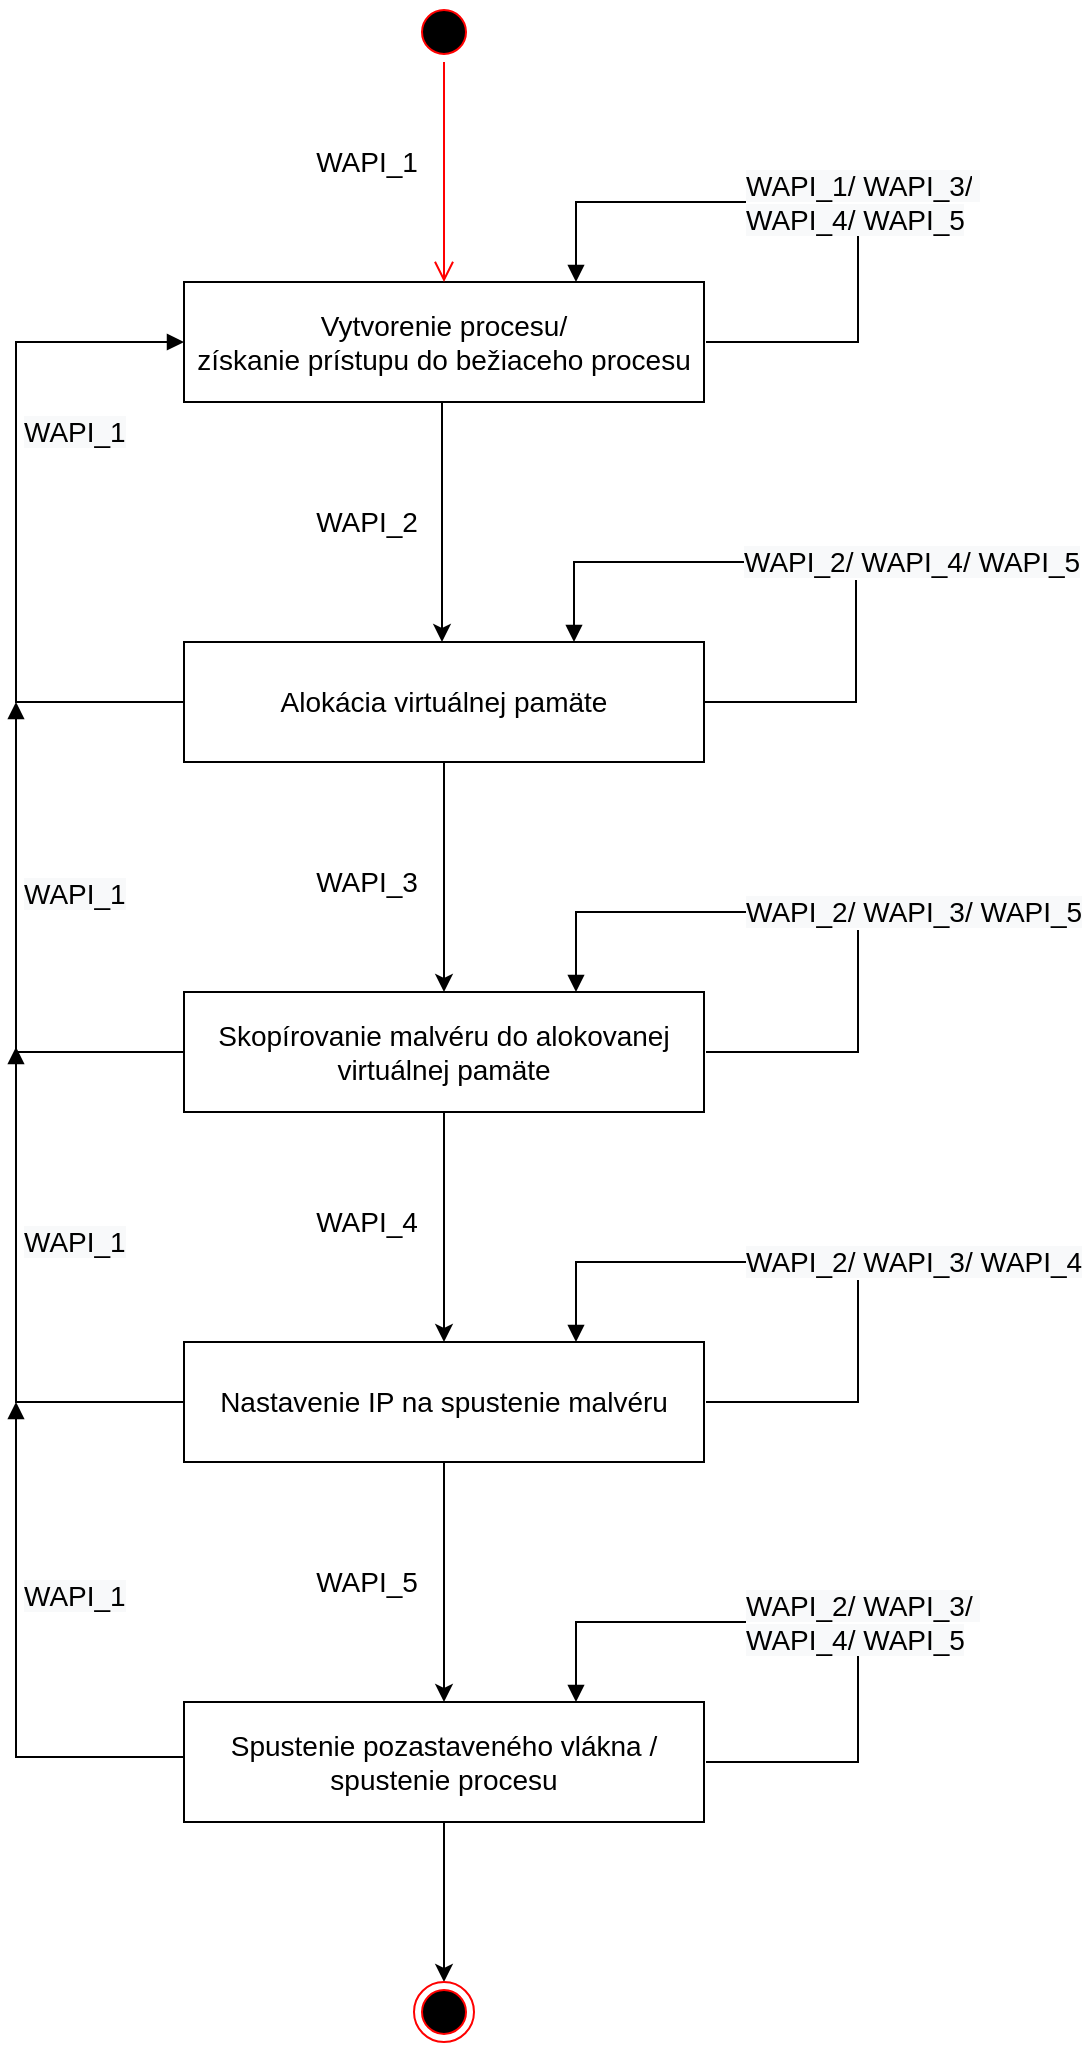 <mxfile version="13.1.14" type="device"><diagram id="Y6aJrYFt6ZVoB8-CAj4z" name="Page-1"><mxGraphModel dx="1038" dy="499" grid="1" gridSize="10" guides="1" tooltips="1" connect="1" arrows="1" fold="1" page="1" pageScale="1" pageWidth="827" pageHeight="1169" math="0" shadow="0"><root><mxCell id="0"/><mxCell id="1" parent="0"/><mxCell id="kTZIZ7-l3gT3kUIv5YvM-15" style="edgeStyle=orthogonalEdgeStyle;rounded=0;orthogonalLoop=1;jettySize=auto;html=1;entryX=0.5;entryY=0;entryDx=0;entryDy=0;" parent="1" edge="1"><mxGeometry relative="1" as="geometry"><mxPoint x="413" y="260" as="sourcePoint"/><mxPoint x="413" y="380" as="targetPoint"/></mxGeometry></mxCell><mxCell id="kTZIZ7-l3gT3kUIv5YvM-2" value="&lt;font style=&quot;font-size: 14px&quot;&gt;Vytvorenie procesu/&lt;br&gt;získanie prístupu do bežiaceho procesu&lt;/font&gt;" style="rounded=0;whiteSpace=wrap;html=1;" parent="1" vertex="1"><mxGeometry x="284" y="200" width="260" height="60" as="geometry"/></mxCell><mxCell id="kTZIZ7-l3gT3kUIv5YvM-13" style="edgeStyle=orthogonalEdgeStyle;rounded=0;orthogonalLoop=1;jettySize=auto;html=1;entryX=0.5;entryY=0;entryDx=0;entryDy=0;" parent="1" source="kTZIZ7-l3gT3kUIv5YvM-3" target="kTZIZ7-l3gT3kUIv5YvM-4" edge="1"><mxGeometry relative="1" as="geometry"/></mxCell><mxCell id="kTZIZ7-l3gT3kUIv5YvM-3" value="&lt;span style=&quot;font-size: 14px&quot;&gt;Alokácia virtuálnej pamäte&lt;/span&gt;" style="rounded=0;whiteSpace=wrap;html=1;" parent="1" vertex="1"><mxGeometry x="284" y="380" width="260" height="60" as="geometry"/></mxCell><mxCell id="kTZIZ7-l3gT3kUIv5YvM-12" style="edgeStyle=orthogonalEdgeStyle;rounded=0;orthogonalLoop=1;jettySize=auto;html=1;entryX=0.5;entryY=0;entryDx=0;entryDy=0;" parent="1" source="kTZIZ7-l3gT3kUIv5YvM-4" target="kTZIZ7-l3gT3kUIv5YvM-5" edge="1"><mxGeometry relative="1" as="geometry"/></mxCell><mxCell id="kTZIZ7-l3gT3kUIv5YvM-4" value="&lt;span style=&quot;font-size: 14px&quot;&gt;Skopírovanie malvéru do alokovanej virtuálnej pamäte&lt;/span&gt;" style="rounded=0;whiteSpace=wrap;html=1;" parent="1" vertex="1"><mxGeometry x="284" y="555" width="260" height="60" as="geometry"/></mxCell><mxCell id="kTZIZ7-l3gT3kUIv5YvM-11" style="edgeStyle=orthogonalEdgeStyle;rounded=0;orthogonalLoop=1;jettySize=auto;html=1;entryX=0.5;entryY=0;entryDx=0;entryDy=0;" parent="1" source="kTZIZ7-l3gT3kUIv5YvM-5" target="kTZIZ7-l3gT3kUIv5YvM-6" edge="1"><mxGeometry relative="1" as="geometry"/></mxCell><mxCell id="kTZIZ7-l3gT3kUIv5YvM-5" value="&lt;span style=&quot;font-size: 14px&quot;&gt;Nastavenie IP na spustenie malvéru&lt;/span&gt;" style="rounded=0;whiteSpace=wrap;html=1;" parent="1" vertex="1"><mxGeometry x="284" y="730" width="260" height="60" as="geometry"/></mxCell><mxCell id="Te5pKfVqlNjx0CKis1d5-7" style="edgeStyle=orthogonalEdgeStyle;rounded=0;orthogonalLoop=1;jettySize=auto;html=1;entryX=0.5;entryY=0;entryDx=0;entryDy=0;" edge="1" parent="1" source="kTZIZ7-l3gT3kUIv5YvM-6" target="Te5pKfVqlNjx0CKis1d5-6"><mxGeometry relative="1" as="geometry"/></mxCell><mxCell id="kTZIZ7-l3gT3kUIv5YvM-6" value="&lt;span style=&quot;font-size: 14px&quot;&gt;Spustenie pozastaveného vlákna /&lt;br&gt;spustenie procesu&lt;br&gt;&lt;/span&gt;" style="rounded=0;whiteSpace=wrap;html=1;" parent="1" vertex="1"><mxGeometry x="284" y="910" width="260" height="60" as="geometry"/></mxCell><mxCell id="kTZIZ7-l3gT3kUIv5YvM-20" value="&lt;span style=&quot;font-size: 14px&quot;&gt;WAPI_2&lt;/span&gt;" style="text;html=1;align=center;verticalAlign=middle;resizable=0;points=[];autosize=1;" parent="1" vertex="1"><mxGeometry x="340" y="310" width="70" height="20" as="geometry"/></mxCell><mxCell id="kTZIZ7-l3gT3kUIv5YvM-21" value="&lt;span style=&quot;font-size: 14px&quot;&gt;WAPI_3&lt;/span&gt;" style="text;html=1;align=center;verticalAlign=middle;resizable=0;points=[];autosize=1;" parent="1" vertex="1"><mxGeometry x="340" y="490" width="70" height="20" as="geometry"/></mxCell><mxCell id="kTZIZ7-l3gT3kUIv5YvM-26" value="&lt;span style=&quot;font-size: 14px&quot;&gt;WAPI_4&lt;/span&gt;" style="text;html=1;align=center;verticalAlign=middle;resizable=0;points=[];autosize=1;" parent="1" vertex="1"><mxGeometry x="340" y="660" width="70" height="20" as="geometry"/></mxCell><mxCell id="kTZIZ7-l3gT3kUIv5YvM-27" value="&lt;span style=&quot;font-size: 14px&quot;&gt;WAPI_5&lt;/span&gt;" style="text;html=1;align=center;verticalAlign=middle;resizable=0;points=[];autosize=1;" parent="1" vertex="1"><mxGeometry x="340" y="840" width="70" height="20" as="geometry"/></mxCell><mxCell id="kTZIZ7-l3gT3kUIv5YvM-28" value="&lt;span style=&quot;font-size: 14px&quot;&gt;WAPI_1&lt;/span&gt;" style="text;html=1;align=center;verticalAlign=middle;resizable=0;points=[];autosize=1;" parent="1" vertex="1"><mxGeometry x="340" y="130" width="70" height="20" as="geometry"/></mxCell><mxCell id="kTZIZ7-l3gT3kUIv5YvM-39" value="&lt;span style=&quot;font-size: 14px ; text-align: center ; background-color: rgb(248 , 249 , 250)&quot;&gt;WAPI_2/&amp;nbsp;&lt;/span&gt;&lt;span style=&quot;font-size: 14px ; text-align: center ; background-color: rgb(248 , 249 , 250)&quot;&gt;WAPI_4/&amp;nbsp;&lt;/span&gt;&lt;span style=&quot;font-size: 14px ; text-align: center ; background-color: rgb(248 , 249 , 250)&quot;&gt;WAPI_5&lt;/span&gt;" style="edgeStyle=orthogonalEdgeStyle;html=1;align=left;spacingLeft=2;endArrow=block;rounded=0;exitX=1;exitY=0.5;exitDx=0;exitDy=0;" parent="1" source="kTZIZ7-l3gT3kUIv5YvM-3" edge="1"><mxGeometry x="0.26" relative="1" as="geometry"><mxPoint x="405" y="660" as="sourcePoint"/><Array as="points"><mxPoint x="620" y="410"/><mxPoint x="620" y="340"/><mxPoint x="479" y="340"/></Array><mxPoint x="479" y="380" as="targetPoint"/><mxPoint as="offset"/></mxGeometry></mxCell><mxCell id="kTZIZ7-l3gT3kUIv5YvM-40" value="&lt;span style=&quot;font-size: 14px ; text-align: center ; background-color: rgb(248 , 249 , 250)&quot;&gt;WAPI_2/&amp;nbsp;&lt;/span&gt;&lt;span style=&quot;font-size: 14px ; text-align: center ; background-color: rgb(248 , 249 , 250)&quot;&gt;WAPI_3/&amp;nbsp;&lt;/span&gt;&lt;span style=&quot;font-size: 14px ; text-align: center ; background-color: rgb(248 , 249 , 250)&quot;&gt;WAPI_5&lt;/span&gt;" style="edgeStyle=orthogonalEdgeStyle;html=1;align=left;spacingLeft=2;endArrow=block;rounded=0;exitX=1;exitY=0.5;exitDx=0;exitDy=0;" parent="1" edge="1"><mxGeometry x="0.26" relative="1" as="geometry"><mxPoint x="545" y="585" as="sourcePoint"/><Array as="points"><mxPoint x="621" y="585"/><mxPoint x="621" y="515"/><mxPoint x="480" y="515"/></Array><mxPoint x="480" y="555" as="targetPoint"/><mxPoint as="offset"/></mxGeometry></mxCell><mxCell id="kTZIZ7-l3gT3kUIv5YvM-41" value="&lt;span style=&quot;font-size: 14px ; text-align: center ; background-color: rgb(248 , 249 , 250)&quot;&gt;WAPI_2/&amp;nbsp;&lt;/span&gt;&lt;span style=&quot;font-size: 14px ; text-align: center ; background-color: rgb(248 , 249 , 250)&quot;&gt;WAPI_3/&amp;nbsp;&lt;/span&gt;&lt;span style=&quot;font-size: 14px ; text-align: center ; background-color: rgb(248 , 249 , 250)&quot;&gt;WAPI_4&lt;/span&gt;" style="edgeStyle=orthogonalEdgeStyle;html=1;align=left;spacingLeft=2;endArrow=block;rounded=0;exitX=1;exitY=0.5;exitDx=0;exitDy=0;" parent="1" edge="1"><mxGeometry x="0.26" relative="1" as="geometry"><mxPoint x="545" y="760" as="sourcePoint"/><Array as="points"><mxPoint x="621" y="760"/><mxPoint x="621" y="690"/><mxPoint x="480" y="690"/></Array><mxPoint x="480" y="730" as="targetPoint"/><mxPoint as="offset"/></mxGeometry></mxCell><mxCell id="kTZIZ7-l3gT3kUIv5YvM-42" value="&lt;span style=&quot;font-size: 14px ; text-align: center ; background-color: rgb(248 , 249 , 250)&quot;&gt;WAPI_2/&amp;nbsp;&lt;/span&gt;&lt;span style=&quot;font-size: 14px ; text-align: center ; background-color: rgb(248 , 249 , 250)&quot;&gt;WAPI_3/&amp;nbsp;&lt;/span&gt;&lt;span style=&quot;font-size: 14px ; text-align: center ; background-color: rgb(248 , 249 , 250)&quot;&gt;&lt;br&gt;&lt;/span&gt;&lt;span style=&quot;font-size: 14px ; text-align: center ; background-color: rgb(248 , 249 , 250)&quot;&gt;WAPI_4/&amp;nbsp;&lt;/span&gt;&lt;span style=&quot;font-size: 14px ; text-align: center ; background-color: rgb(248 , 249 , 250)&quot;&gt;WAPI_5&lt;/span&gt;" style="edgeStyle=orthogonalEdgeStyle;html=1;align=left;spacingLeft=2;endArrow=block;rounded=0;exitX=1;exitY=0.5;exitDx=0;exitDy=0;" parent="1" edge="1"><mxGeometry x="0.26" relative="1" as="geometry"><mxPoint x="545" y="940" as="sourcePoint"/><Array as="points"><mxPoint x="621" y="940"/><mxPoint x="621" y="870"/><mxPoint x="480" y="870"/></Array><mxPoint x="480" y="910" as="targetPoint"/><mxPoint as="offset"/></mxGeometry></mxCell><mxCell id="kTZIZ7-l3gT3kUIv5YvM-43" value="&lt;span style=&quot;font-size: 14px ; text-align: center ; background-color: rgb(248 , 249 , 250)&quot;&gt;WAPI_1&lt;/span&gt;" style="edgeStyle=orthogonalEdgeStyle;html=1;align=left;spacingLeft=2;endArrow=block;rounded=0;exitX=0;exitY=0.5;exitDx=0;exitDy=0;entryX=0;entryY=0.5;entryDx=0;entryDy=0;" parent="1" source="kTZIZ7-l3gT3kUIv5YvM-3" target="kTZIZ7-l3gT3kUIv5YvM-2" edge="1"><mxGeometry x="0.26" relative="1" as="geometry"><mxPoint x="554" y="420" as="sourcePoint"/><Array as="points"><mxPoint x="200" y="410"/><mxPoint x="200" y="230"/></Array><mxPoint x="489" y="390" as="targetPoint"/><mxPoint as="offset"/></mxGeometry></mxCell><mxCell id="kTZIZ7-l3gT3kUIv5YvM-47" value="&lt;span style=&quot;font-size: 14px ; text-align: center ; background-color: rgb(248 , 249 , 250)&quot;&gt;WAPI_1&lt;/span&gt;" style="edgeStyle=orthogonalEdgeStyle;html=1;align=left;spacingLeft=2;endArrow=block;rounded=0;exitX=0;exitY=0.5;exitDx=0;exitDy=0;" parent="1" source="kTZIZ7-l3gT3kUIv5YvM-4" edge="1"><mxGeometry x="0.26" relative="1" as="geometry"><mxPoint x="184" y="620" as="sourcePoint"/><Array as="points"><mxPoint x="200" y="585"/></Array><mxPoint x="200" y="410" as="targetPoint"/><mxPoint as="offset"/></mxGeometry></mxCell><mxCell id="kTZIZ7-l3gT3kUIv5YvM-48" value="&lt;span style=&quot;font-size: 14px ; text-align: center ; background-color: rgb(248 , 249 , 250)&quot;&gt;WAPI_1&lt;/span&gt;" style="edgeStyle=orthogonalEdgeStyle;html=1;align=left;spacingLeft=2;endArrow=block;rounded=0;exitX=0;exitY=0.5;exitDx=0;exitDy=0;" parent="1" edge="1"><mxGeometry x="0.26" relative="1" as="geometry"><mxPoint x="284" y="757.5" as="sourcePoint"/><Array as="points"><mxPoint x="284" y="760"/><mxPoint x="200" y="760"/></Array><mxPoint x="200" y="582.5" as="targetPoint"/><mxPoint as="offset"/></mxGeometry></mxCell><mxCell id="kTZIZ7-l3gT3kUIv5YvM-49" value="&lt;span style=&quot;font-size: 14px ; text-align: center ; background-color: rgb(248 , 249 , 250)&quot;&gt;WAPI_1&lt;/span&gt;" style="edgeStyle=orthogonalEdgeStyle;html=1;align=left;spacingLeft=2;endArrow=block;rounded=0;exitX=0;exitY=0.5;exitDx=0;exitDy=0;" parent="1" edge="1"><mxGeometry x="0.26" relative="1" as="geometry"><mxPoint x="284" y="937.5" as="sourcePoint"/><Array as="points"><mxPoint x="200" y="937.5"/></Array><mxPoint x="200" y="760" as="targetPoint"/><mxPoint as="offset"/></mxGeometry></mxCell><mxCell id="Te5pKfVqlNjx0CKis1d5-1" value="&lt;span style=&quot;font-size: 14px ; text-align: center ; background-color: rgb(248 , 249 , 250)&quot;&gt;WAPI_1/&amp;nbsp;&lt;/span&gt;&lt;span style=&quot;font-size: 14px ; text-align: center ; background-color: rgb(248 , 249 , 250)&quot;&gt;WAPI_3/&lt;/span&gt;&lt;span style=&quot;font-size: 14px ; text-align: center ; background-color: rgb(248 , 249 , 250)&quot;&gt;&amp;nbsp;&lt;br&gt;&lt;/span&gt;&lt;span style=&quot;font-size: 14px ; text-align: center ; background-color: rgb(248 , 249 , 250)&quot;&gt;WAPI_4/&amp;nbsp;&lt;/span&gt;&lt;span style=&quot;font-size: 14px ; text-align: center ; background-color: rgb(248 , 249 , 250)&quot;&gt;WAPI_5&lt;/span&gt;" style="edgeStyle=orthogonalEdgeStyle;html=1;align=left;spacingLeft=2;endArrow=block;rounded=0;exitX=1;exitY=0.5;exitDx=0;exitDy=0;" edge="1" parent="1"><mxGeometry x="0.26" relative="1" as="geometry"><mxPoint x="545" y="230" as="sourcePoint"/><Array as="points"><mxPoint x="621" y="230"/><mxPoint x="621" y="160"/><mxPoint x="480" y="160"/></Array><mxPoint x="480" y="200" as="targetPoint"/><mxPoint as="offset"/></mxGeometry></mxCell><mxCell id="Te5pKfVqlNjx0CKis1d5-4" value="" style="ellipse;html=1;shape=startState;fillColor=#000000;strokeColor=#ff0000;" vertex="1" parent="1"><mxGeometry x="399" y="60" width="30" height="30" as="geometry"/></mxCell><mxCell id="Te5pKfVqlNjx0CKis1d5-5" value="" style="edgeStyle=orthogonalEdgeStyle;html=1;verticalAlign=bottom;endArrow=open;endSize=8;strokeColor=#ff0000;entryX=0.5;entryY=0;entryDx=0;entryDy=0;" edge="1" source="Te5pKfVqlNjx0CKis1d5-4" parent="1" target="kTZIZ7-l3gT3kUIv5YvM-2"><mxGeometry relative="1" as="geometry"><mxPoint x="414" y="150" as="targetPoint"/></mxGeometry></mxCell><mxCell id="Te5pKfVqlNjx0CKis1d5-6" value="" style="ellipse;html=1;shape=endState;fillColor=#000000;strokeColor=#ff0000;" vertex="1" parent="1"><mxGeometry x="399" y="1050" width="30" height="30" as="geometry"/></mxCell></root></mxGraphModel></diagram></mxfile>